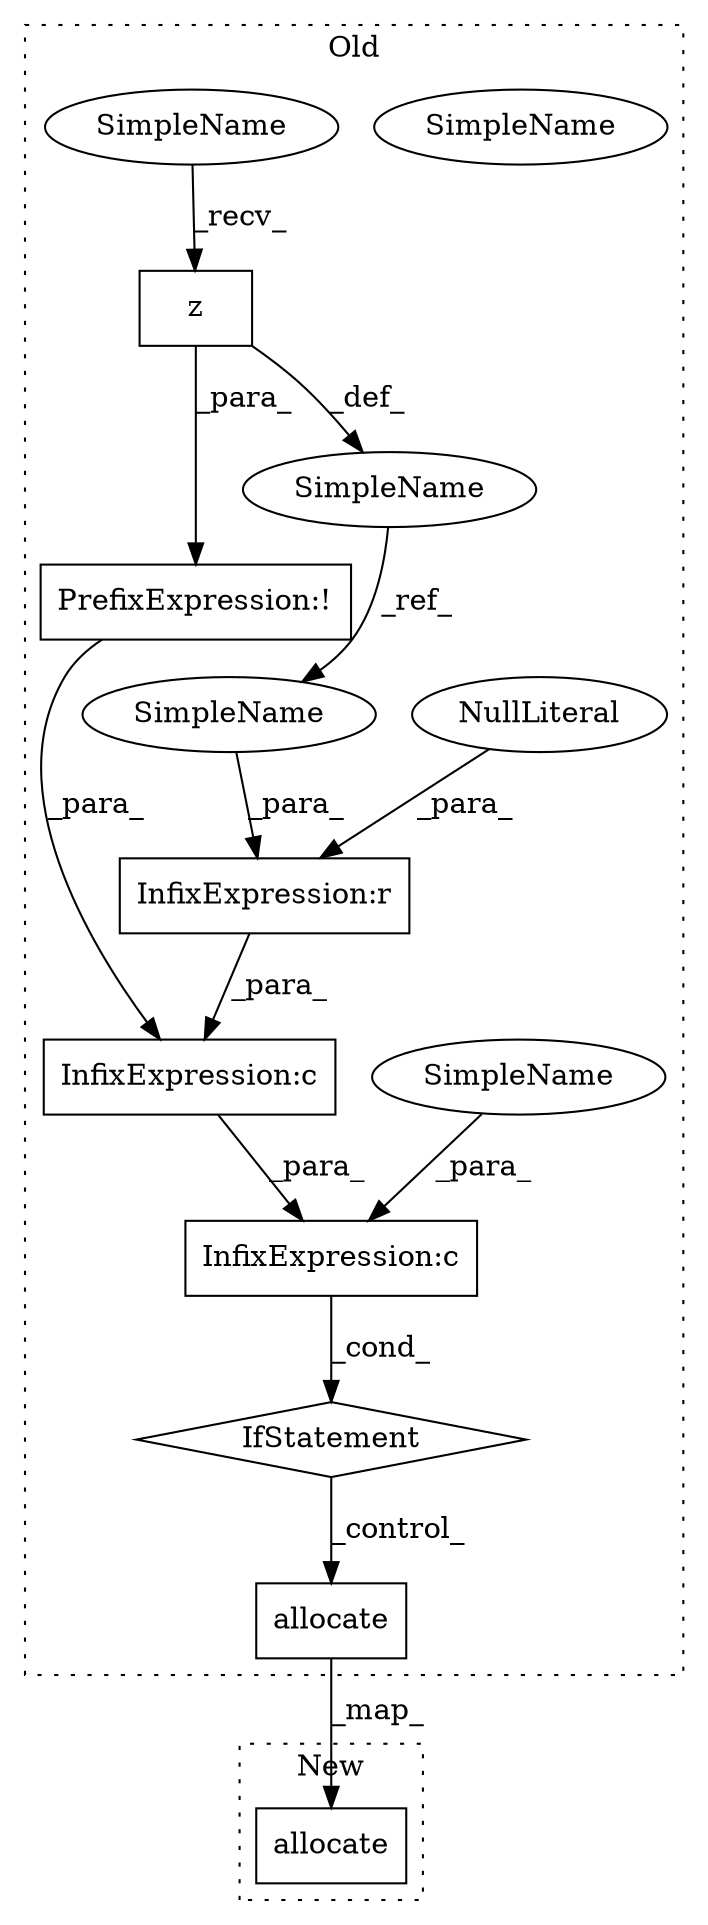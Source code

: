 digraph G {
subgraph cluster0 {
1 [label="allocate" a="32" s="50491,50540" l="9,1" shape="box"];
3 [label="InfixExpression:c" a="27" s="50355" l="4" shape="box"];
4 [label="SimpleName" a="42" s="50359" l="6" shape="ellipse"];
5 [label="InfixExpression:r" a="27" s="50321" l="4" shape="box"];
6 [label="NullLiteral" a="33" s="50325" l="4" shape="ellipse"];
7 [label="PrefixExpression:!" a="38" s="50333" l="1" shape="box"];
8 [label="z" a="32" s="50295" l="3" shape="box"];
9 [label="IfStatement" a="25" s="50316,50365" l="4,2" shape="diamond"];
10 [label="InfixExpression:c" a="27" s="50329" l="4" shape="box"];
11 [label="SimpleName" a="42" s="50288" l="1" shape="ellipse"];
12 [label="SimpleName" a="42" s="50359" l="6" shape="ellipse"];
13 [label="SimpleName" a="42" s="50320" l="1" shape="ellipse"];
14 [label="SimpleName" a="42" s="50292" l="2" shape="ellipse"];
label = "Old";
style="dotted";
}
subgraph cluster1 {
2 [label="allocate" a="32" s="50376,50425" l="9,1" shape="box"];
label = "New";
style="dotted";
}
1 -> 2 [label="_map_"];
3 -> 9 [label="_cond_"];
5 -> 10 [label="_para_"];
6 -> 5 [label="_para_"];
7 -> 10 [label="_para_"];
8 -> 7 [label="_para_"];
8 -> 11 [label="_def_"];
9 -> 1 [label="_control_"];
10 -> 3 [label="_para_"];
11 -> 13 [label="_ref_"];
12 -> 3 [label="_para_"];
13 -> 5 [label="_para_"];
14 -> 8 [label="_recv_"];
}